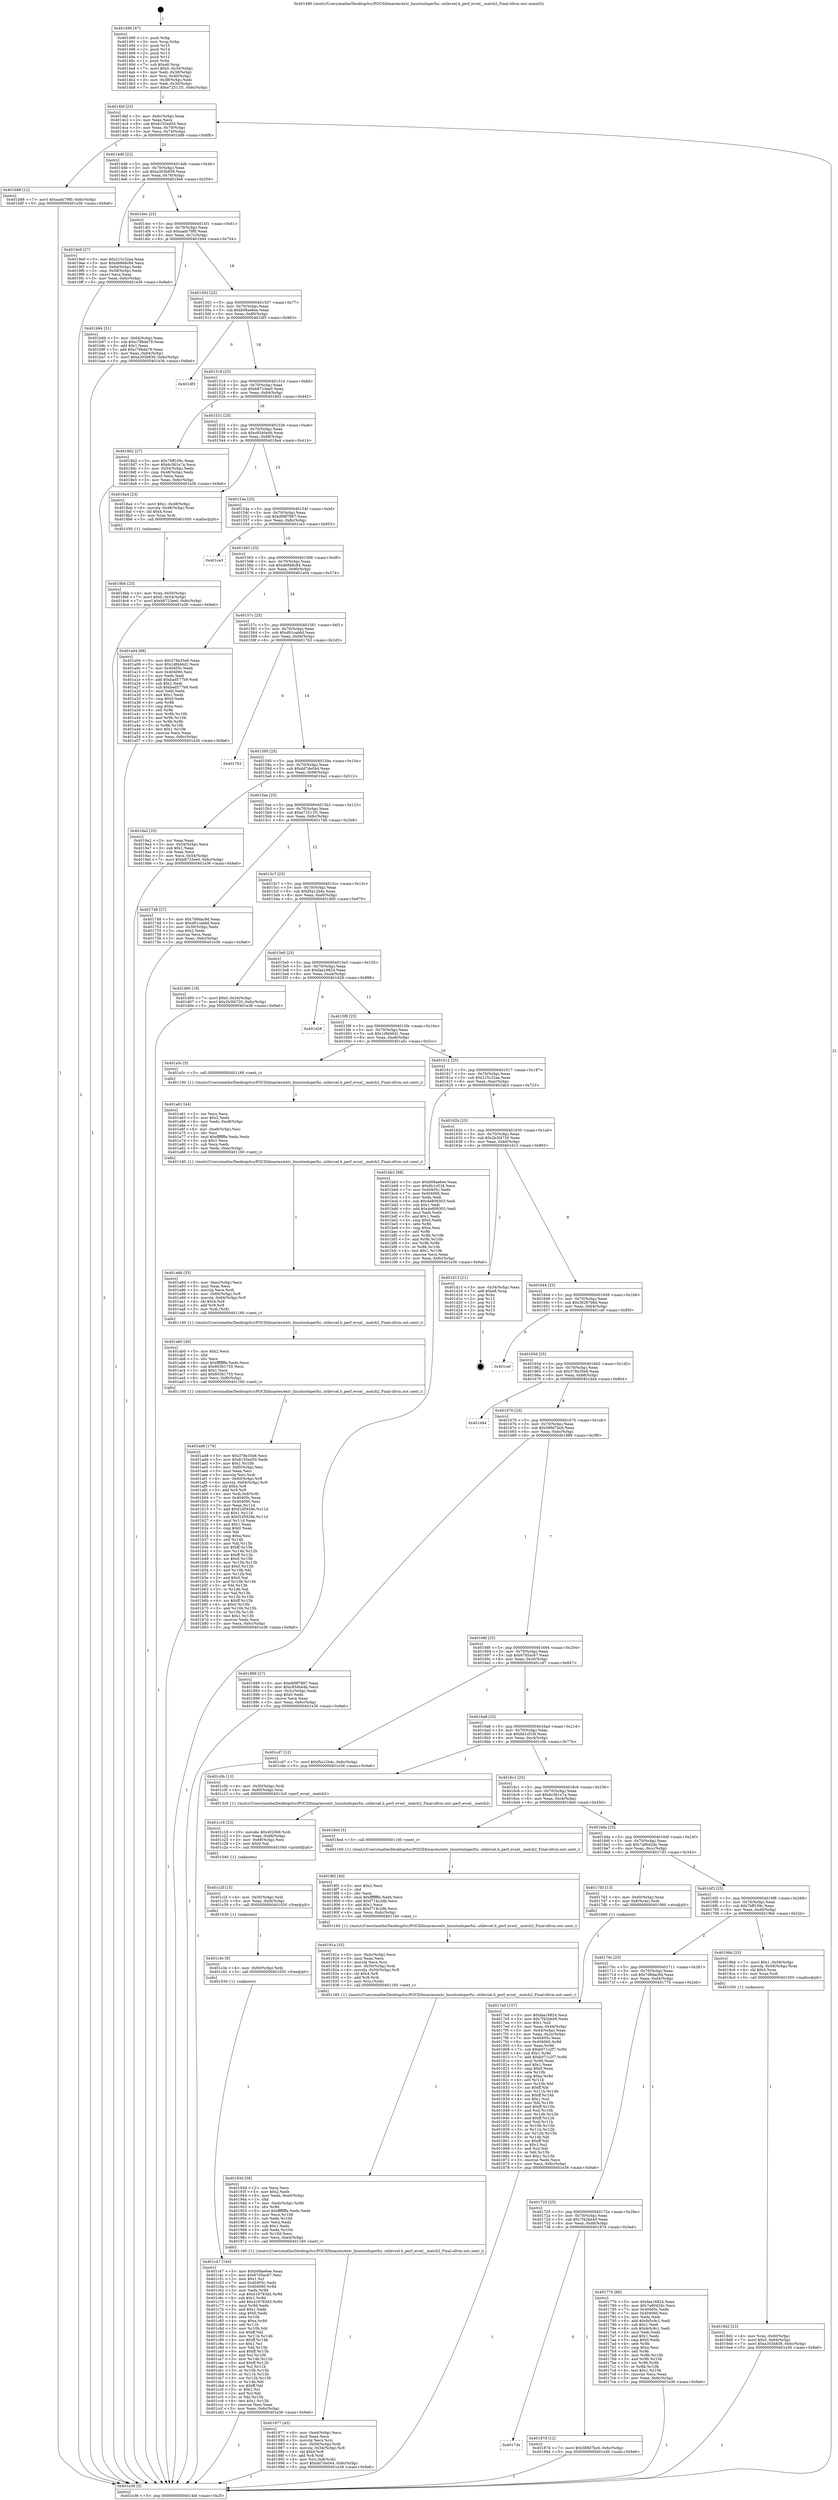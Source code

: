 digraph "0x401490" {
  label = "0x401490 (/mnt/c/Users/mathe/Desktop/tcc/POCII/binaries/extr_linuxtoolsperfui..utilevsel.h_perf_evsel__match2_Final-ollvm.out::main(0))"
  labelloc = "t"
  node[shape=record]

  Entry [label="",width=0.3,height=0.3,shape=circle,fillcolor=black,style=filled]
  "0x4014bf" [label="{
     0x4014bf [23]\l
     | [instrs]\l
     &nbsp;&nbsp;0x4014bf \<+3\>: mov -0x6c(%rbp),%eax\l
     &nbsp;&nbsp;0x4014c2 \<+2\>: mov %eax,%ecx\l
     &nbsp;&nbsp;0x4014c4 \<+6\>: sub $0x8155ed50,%ecx\l
     &nbsp;&nbsp;0x4014ca \<+3\>: mov %eax,-0x70(%rbp)\l
     &nbsp;&nbsp;0x4014cd \<+3\>: mov %ecx,-0x74(%rbp)\l
     &nbsp;&nbsp;0x4014d0 \<+6\>: je 0000000000401b88 \<main+0x6f8\>\l
  }"]
  "0x401b88" [label="{
     0x401b88 [12]\l
     | [instrs]\l
     &nbsp;&nbsp;0x401b88 \<+7\>: movl $0xaadc79f0,-0x6c(%rbp)\l
     &nbsp;&nbsp;0x401b8f \<+5\>: jmp 0000000000401e36 \<main+0x9a6\>\l
  }"]
  "0x4014d6" [label="{
     0x4014d6 [22]\l
     | [instrs]\l
     &nbsp;&nbsp;0x4014d6 \<+5\>: jmp 00000000004014db \<main+0x4b\>\l
     &nbsp;&nbsp;0x4014db \<+3\>: mov -0x70(%rbp),%eax\l
     &nbsp;&nbsp;0x4014de \<+5\>: sub $0xa303b839,%eax\l
     &nbsp;&nbsp;0x4014e3 \<+3\>: mov %eax,-0x78(%rbp)\l
     &nbsp;&nbsp;0x4014e6 \<+6\>: je 00000000004019e9 \<main+0x559\>\l
  }"]
  Exit [label="",width=0.3,height=0.3,shape=circle,fillcolor=black,style=filled,peripheries=2]
  "0x4019e9" [label="{
     0x4019e9 [27]\l
     | [instrs]\l
     &nbsp;&nbsp;0x4019e9 \<+5\>: mov $0x215c32aa,%eax\l
     &nbsp;&nbsp;0x4019ee \<+5\>: mov $0xd6868c84,%ecx\l
     &nbsp;&nbsp;0x4019f3 \<+3\>: mov -0x64(%rbp),%edx\l
     &nbsp;&nbsp;0x4019f6 \<+3\>: cmp -0x58(%rbp),%edx\l
     &nbsp;&nbsp;0x4019f9 \<+3\>: cmovl %ecx,%eax\l
     &nbsp;&nbsp;0x4019fc \<+3\>: mov %eax,-0x6c(%rbp)\l
     &nbsp;&nbsp;0x4019ff \<+5\>: jmp 0000000000401e36 \<main+0x9a6\>\l
  }"]
  "0x4014ec" [label="{
     0x4014ec [22]\l
     | [instrs]\l
     &nbsp;&nbsp;0x4014ec \<+5\>: jmp 00000000004014f1 \<main+0x61\>\l
     &nbsp;&nbsp;0x4014f1 \<+3\>: mov -0x70(%rbp),%eax\l
     &nbsp;&nbsp;0x4014f4 \<+5\>: sub $0xaadc79f0,%eax\l
     &nbsp;&nbsp;0x4014f9 \<+3\>: mov %eax,-0x7c(%rbp)\l
     &nbsp;&nbsp;0x4014fc \<+6\>: je 0000000000401b94 \<main+0x704\>\l
  }"]
  "0x401c47" [label="{
     0x401c47 [144]\l
     | [instrs]\l
     &nbsp;&nbsp;0x401c47 \<+5\>: mov $0xb08ae6ee,%eax\l
     &nbsp;&nbsp;0x401c4c \<+5\>: mov $0x67d5ac67,%esi\l
     &nbsp;&nbsp;0x401c51 \<+2\>: mov $0x1,%cl\l
     &nbsp;&nbsp;0x401c53 \<+7\>: mov 0x40405c,%edx\l
     &nbsp;&nbsp;0x401c5a \<+8\>: mov 0x404060,%r8d\l
     &nbsp;&nbsp;0x401c62 \<+3\>: mov %edx,%r9d\l
     &nbsp;&nbsp;0x401c65 \<+7\>: sub $0x419783d3,%r9d\l
     &nbsp;&nbsp;0x401c6c \<+4\>: sub $0x1,%r9d\l
     &nbsp;&nbsp;0x401c70 \<+7\>: add $0x419783d3,%r9d\l
     &nbsp;&nbsp;0x401c77 \<+4\>: imul %r9d,%edx\l
     &nbsp;&nbsp;0x401c7b \<+3\>: and $0x1,%edx\l
     &nbsp;&nbsp;0x401c7e \<+3\>: cmp $0x0,%edx\l
     &nbsp;&nbsp;0x401c81 \<+4\>: sete %r10b\l
     &nbsp;&nbsp;0x401c85 \<+4\>: cmp $0xa,%r8d\l
     &nbsp;&nbsp;0x401c89 \<+4\>: setl %r11b\l
     &nbsp;&nbsp;0x401c8d \<+3\>: mov %r10b,%bl\l
     &nbsp;&nbsp;0x401c90 \<+3\>: xor $0xff,%bl\l
     &nbsp;&nbsp;0x401c93 \<+3\>: mov %r11b,%r14b\l
     &nbsp;&nbsp;0x401c96 \<+4\>: xor $0xff,%r14b\l
     &nbsp;&nbsp;0x401c9a \<+3\>: xor $0x1,%cl\l
     &nbsp;&nbsp;0x401c9d \<+3\>: mov %bl,%r15b\l
     &nbsp;&nbsp;0x401ca0 \<+4\>: and $0xff,%r15b\l
     &nbsp;&nbsp;0x401ca4 \<+3\>: and %cl,%r10b\l
     &nbsp;&nbsp;0x401ca7 \<+3\>: mov %r14b,%r12b\l
     &nbsp;&nbsp;0x401caa \<+4\>: and $0xff,%r12b\l
     &nbsp;&nbsp;0x401cae \<+3\>: and %cl,%r11b\l
     &nbsp;&nbsp;0x401cb1 \<+3\>: or %r10b,%r15b\l
     &nbsp;&nbsp;0x401cb4 \<+3\>: or %r11b,%r12b\l
     &nbsp;&nbsp;0x401cb7 \<+3\>: xor %r12b,%r15b\l
     &nbsp;&nbsp;0x401cba \<+3\>: or %r14b,%bl\l
     &nbsp;&nbsp;0x401cbd \<+3\>: xor $0xff,%bl\l
     &nbsp;&nbsp;0x401cc0 \<+3\>: or $0x1,%cl\l
     &nbsp;&nbsp;0x401cc3 \<+2\>: and %cl,%bl\l
     &nbsp;&nbsp;0x401cc5 \<+3\>: or %bl,%r15b\l
     &nbsp;&nbsp;0x401cc8 \<+4\>: test $0x1,%r15b\l
     &nbsp;&nbsp;0x401ccc \<+3\>: cmovne %esi,%eax\l
     &nbsp;&nbsp;0x401ccf \<+3\>: mov %eax,-0x6c(%rbp)\l
     &nbsp;&nbsp;0x401cd2 \<+5\>: jmp 0000000000401e36 \<main+0x9a6\>\l
  }"]
  "0x401b94" [label="{
     0x401b94 [31]\l
     | [instrs]\l
     &nbsp;&nbsp;0x401b94 \<+3\>: mov -0x64(%rbp),%eax\l
     &nbsp;&nbsp;0x401b97 \<+5\>: sub $0xc78bda79,%eax\l
     &nbsp;&nbsp;0x401b9c \<+3\>: add $0x1,%eax\l
     &nbsp;&nbsp;0x401b9f \<+5\>: add $0xc78bda79,%eax\l
     &nbsp;&nbsp;0x401ba4 \<+3\>: mov %eax,-0x64(%rbp)\l
     &nbsp;&nbsp;0x401ba7 \<+7\>: movl $0xa303b839,-0x6c(%rbp)\l
     &nbsp;&nbsp;0x401bae \<+5\>: jmp 0000000000401e36 \<main+0x9a6\>\l
  }"]
  "0x401502" [label="{
     0x401502 [22]\l
     | [instrs]\l
     &nbsp;&nbsp;0x401502 \<+5\>: jmp 0000000000401507 \<main+0x77\>\l
     &nbsp;&nbsp;0x401507 \<+3\>: mov -0x70(%rbp),%eax\l
     &nbsp;&nbsp;0x40150a \<+5\>: sub $0xb08ae6ee,%eax\l
     &nbsp;&nbsp;0x40150f \<+3\>: mov %eax,-0x80(%rbp)\l
     &nbsp;&nbsp;0x401512 \<+6\>: je 0000000000401df3 \<main+0x963\>\l
  }"]
  "0x401c3e" [label="{
     0x401c3e [9]\l
     | [instrs]\l
     &nbsp;&nbsp;0x401c3e \<+4\>: mov -0x60(%rbp),%rdi\l
     &nbsp;&nbsp;0x401c42 \<+5\>: call 0000000000401030 \<free@plt\>\l
     | [calls]\l
     &nbsp;&nbsp;0x401030 \{1\} (unknown)\l
  }"]
  "0x401df3" [label="{
     0x401df3\l
  }", style=dashed]
  "0x401518" [label="{
     0x401518 [25]\l
     | [instrs]\l
     &nbsp;&nbsp;0x401518 \<+5\>: jmp 000000000040151d \<main+0x8d\>\l
     &nbsp;&nbsp;0x40151d \<+3\>: mov -0x70(%rbp),%eax\l
     &nbsp;&nbsp;0x401520 \<+5\>: sub $0xb8723ee0,%eax\l
     &nbsp;&nbsp;0x401525 \<+6\>: mov %eax,-0x84(%rbp)\l
     &nbsp;&nbsp;0x40152b \<+6\>: je 00000000004018d2 \<main+0x442\>\l
  }"]
  "0x401c2f" [label="{
     0x401c2f [15]\l
     | [instrs]\l
     &nbsp;&nbsp;0x401c2f \<+4\>: mov -0x50(%rbp),%rdi\l
     &nbsp;&nbsp;0x401c33 \<+6\>: mov %eax,-0xf4(%rbp)\l
     &nbsp;&nbsp;0x401c39 \<+5\>: call 0000000000401030 \<free@plt\>\l
     | [calls]\l
     &nbsp;&nbsp;0x401030 \{1\} (unknown)\l
  }"]
  "0x4018d2" [label="{
     0x4018d2 [27]\l
     | [instrs]\l
     &nbsp;&nbsp;0x4018d2 \<+5\>: mov $0x7bff109c,%eax\l
     &nbsp;&nbsp;0x4018d7 \<+5\>: mov $0x6c361e7a,%ecx\l
     &nbsp;&nbsp;0x4018dc \<+3\>: mov -0x54(%rbp),%edx\l
     &nbsp;&nbsp;0x4018df \<+3\>: cmp -0x48(%rbp),%edx\l
     &nbsp;&nbsp;0x4018e2 \<+3\>: cmovl %ecx,%eax\l
     &nbsp;&nbsp;0x4018e5 \<+3\>: mov %eax,-0x6c(%rbp)\l
     &nbsp;&nbsp;0x4018e8 \<+5\>: jmp 0000000000401e36 \<main+0x9a6\>\l
  }"]
  "0x401531" [label="{
     0x401531 [25]\l
     | [instrs]\l
     &nbsp;&nbsp;0x401531 \<+5\>: jmp 0000000000401536 \<main+0xa6\>\l
     &nbsp;&nbsp;0x401536 \<+3\>: mov -0x70(%rbp),%eax\l
     &nbsp;&nbsp;0x401539 \<+5\>: sub $0xc9340e4b,%eax\l
     &nbsp;&nbsp;0x40153e \<+6\>: mov %eax,-0x88(%rbp)\l
     &nbsp;&nbsp;0x401544 \<+6\>: je 00000000004018a4 \<main+0x414\>\l
  }"]
  "0x401c18" [label="{
     0x401c18 [23]\l
     | [instrs]\l
     &nbsp;&nbsp;0x401c18 \<+10\>: movabs $0x4020b6,%rdi\l
     &nbsp;&nbsp;0x401c22 \<+3\>: mov %eax,-0x68(%rbp)\l
     &nbsp;&nbsp;0x401c25 \<+3\>: mov -0x68(%rbp),%esi\l
     &nbsp;&nbsp;0x401c28 \<+2\>: mov $0x0,%al\l
     &nbsp;&nbsp;0x401c2a \<+5\>: call 0000000000401040 \<printf@plt\>\l
     | [calls]\l
     &nbsp;&nbsp;0x401040 \{1\} (unknown)\l
  }"]
  "0x4018a4" [label="{
     0x4018a4 [23]\l
     | [instrs]\l
     &nbsp;&nbsp;0x4018a4 \<+7\>: movl $0x1,-0x48(%rbp)\l
     &nbsp;&nbsp;0x4018ab \<+4\>: movslq -0x48(%rbp),%rax\l
     &nbsp;&nbsp;0x4018af \<+4\>: shl $0x4,%rax\l
     &nbsp;&nbsp;0x4018b3 \<+3\>: mov %rax,%rdi\l
     &nbsp;&nbsp;0x4018b6 \<+5\>: call 0000000000401050 \<malloc@plt\>\l
     | [calls]\l
     &nbsp;&nbsp;0x401050 \{1\} (unknown)\l
  }"]
  "0x40154a" [label="{
     0x40154a [25]\l
     | [instrs]\l
     &nbsp;&nbsp;0x40154a \<+5\>: jmp 000000000040154f \<main+0xbf\>\l
     &nbsp;&nbsp;0x40154f \<+3\>: mov -0x70(%rbp),%eax\l
     &nbsp;&nbsp;0x401552 \<+5\>: sub $0xd09f7887,%eax\l
     &nbsp;&nbsp;0x401557 \<+6\>: mov %eax,-0x8c(%rbp)\l
     &nbsp;&nbsp;0x40155d \<+6\>: je 0000000000401ce3 \<main+0x853\>\l
  }"]
  "0x401ad8" [label="{
     0x401ad8 [176]\l
     | [instrs]\l
     &nbsp;&nbsp;0x401ad8 \<+5\>: mov $0x378e35e8,%ecx\l
     &nbsp;&nbsp;0x401add \<+5\>: mov $0x8155ed50,%edx\l
     &nbsp;&nbsp;0x401ae2 \<+3\>: mov $0x1,%r10b\l
     &nbsp;&nbsp;0x401ae5 \<+6\>: mov -0xf0(%rbp),%esi\l
     &nbsp;&nbsp;0x401aeb \<+3\>: imul %eax,%esi\l
     &nbsp;&nbsp;0x401aee \<+3\>: movslq %esi,%rdi\l
     &nbsp;&nbsp;0x401af1 \<+4\>: mov -0x60(%rbp),%r8\l
     &nbsp;&nbsp;0x401af5 \<+4\>: movslq -0x64(%rbp),%r9\l
     &nbsp;&nbsp;0x401af9 \<+4\>: shl $0x4,%r9\l
     &nbsp;&nbsp;0x401afd \<+3\>: add %r9,%r8\l
     &nbsp;&nbsp;0x401b00 \<+4\>: mov %rdi,0x8(%r8)\l
     &nbsp;&nbsp;0x401b04 \<+7\>: mov 0x40405c,%eax\l
     &nbsp;&nbsp;0x401b0b \<+7\>: mov 0x404060,%esi\l
     &nbsp;&nbsp;0x401b12 \<+3\>: mov %eax,%r11d\l
     &nbsp;&nbsp;0x401b15 \<+7\>: add $0xf1d5929e,%r11d\l
     &nbsp;&nbsp;0x401b1c \<+4\>: sub $0x1,%r11d\l
     &nbsp;&nbsp;0x401b20 \<+7\>: sub $0xf1d5929e,%r11d\l
     &nbsp;&nbsp;0x401b27 \<+4\>: imul %r11d,%eax\l
     &nbsp;&nbsp;0x401b2b \<+3\>: and $0x1,%eax\l
     &nbsp;&nbsp;0x401b2e \<+3\>: cmp $0x0,%eax\l
     &nbsp;&nbsp;0x401b31 \<+3\>: sete %bl\l
     &nbsp;&nbsp;0x401b34 \<+3\>: cmp $0xa,%esi\l
     &nbsp;&nbsp;0x401b37 \<+4\>: setl %r14b\l
     &nbsp;&nbsp;0x401b3b \<+3\>: mov %bl,%r15b\l
     &nbsp;&nbsp;0x401b3e \<+4\>: xor $0xff,%r15b\l
     &nbsp;&nbsp;0x401b42 \<+3\>: mov %r14b,%r12b\l
     &nbsp;&nbsp;0x401b45 \<+4\>: xor $0xff,%r12b\l
     &nbsp;&nbsp;0x401b49 \<+4\>: xor $0x0,%r10b\l
     &nbsp;&nbsp;0x401b4d \<+3\>: mov %r15b,%r13b\l
     &nbsp;&nbsp;0x401b50 \<+4\>: and $0x0,%r13b\l
     &nbsp;&nbsp;0x401b54 \<+3\>: and %r10b,%bl\l
     &nbsp;&nbsp;0x401b57 \<+3\>: mov %r12b,%al\l
     &nbsp;&nbsp;0x401b5a \<+2\>: and $0x0,%al\l
     &nbsp;&nbsp;0x401b5c \<+3\>: and %r10b,%r14b\l
     &nbsp;&nbsp;0x401b5f \<+3\>: or %bl,%r13b\l
     &nbsp;&nbsp;0x401b62 \<+3\>: or %r14b,%al\l
     &nbsp;&nbsp;0x401b65 \<+3\>: xor %al,%r13b\l
     &nbsp;&nbsp;0x401b68 \<+3\>: or %r12b,%r15b\l
     &nbsp;&nbsp;0x401b6b \<+4\>: xor $0xff,%r15b\l
     &nbsp;&nbsp;0x401b6f \<+4\>: or $0x0,%r10b\l
     &nbsp;&nbsp;0x401b73 \<+3\>: and %r10b,%r15b\l
     &nbsp;&nbsp;0x401b76 \<+3\>: or %r15b,%r13b\l
     &nbsp;&nbsp;0x401b79 \<+4\>: test $0x1,%r13b\l
     &nbsp;&nbsp;0x401b7d \<+3\>: cmovne %edx,%ecx\l
     &nbsp;&nbsp;0x401b80 \<+3\>: mov %ecx,-0x6c(%rbp)\l
     &nbsp;&nbsp;0x401b83 \<+5\>: jmp 0000000000401e36 \<main+0x9a6\>\l
  }"]
  "0x401ce3" [label="{
     0x401ce3\l
  }", style=dashed]
  "0x401563" [label="{
     0x401563 [25]\l
     | [instrs]\l
     &nbsp;&nbsp;0x401563 \<+5\>: jmp 0000000000401568 \<main+0xd8\>\l
     &nbsp;&nbsp;0x401568 \<+3\>: mov -0x70(%rbp),%eax\l
     &nbsp;&nbsp;0x40156b \<+5\>: sub $0xd6868c84,%eax\l
     &nbsp;&nbsp;0x401570 \<+6\>: mov %eax,-0x90(%rbp)\l
     &nbsp;&nbsp;0x401576 \<+6\>: je 0000000000401a04 \<main+0x574\>\l
  }"]
  "0x401ab0" [label="{
     0x401ab0 [40]\l
     | [instrs]\l
     &nbsp;&nbsp;0x401ab0 \<+5\>: mov $0x2,%ecx\l
     &nbsp;&nbsp;0x401ab5 \<+1\>: cltd\l
     &nbsp;&nbsp;0x401ab6 \<+2\>: idiv %ecx\l
     &nbsp;&nbsp;0x401ab8 \<+6\>: imul $0xfffffffe,%edx,%ecx\l
     &nbsp;&nbsp;0x401abe \<+6\>: sub $0x603b1755,%ecx\l
     &nbsp;&nbsp;0x401ac4 \<+3\>: add $0x1,%ecx\l
     &nbsp;&nbsp;0x401ac7 \<+6\>: add $0x603b1755,%ecx\l
     &nbsp;&nbsp;0x401acd \<+6\>: mov %ecx,-0xf0(%rbp)\l
     &nbsp;&nbsp;0x401ad3 \<+5\>: call 0000000000401160 \<next_i\>\l
     | [calls]\l
     &nbsp;&nbsp;0x401160 \{1\} (/mnt/c/Users/mathe/Desktop/tcc/POCII/binaries/extr_linuxtoolsperfui..utilevsel.h_perf_evsel__match2_Final-ollvm.out::next_i)\l
  }"]
  "0x401a04" [label="{
     0x401a04 [88]\l
     | [instrs]\l
     &nbsp;&nbsp;0x401a04 \<+5\>: mov $0x378e35e8,%eax\l
     &nbsp;&nbsp;0x401a09 \<+5\>: mov $0x1dfd46d1,%ecx\l
     &nbsp;&nbsp;0x401a0e \<+7\>: mov 0x40405c,%edx\l
     &nbsp;&nbsp;0x401a15 \<+7\>: mov 0x404060,%esi\l
     &nbsp;&nbsp;0x401a1c \<+2\>: mov %edx,%edi\l
     &nbsp;&nbsp;0x401a1e \<+6\>: add $0xbad577b9,%edi\l
     &nbsp;&nbsp;0x401a24 \<+3\>: sub $0x1,%edi\l
     &nbsp;&nbsp;0x401a27 \<+6\>: sub $0xbad577b9,%edi\l
     &nbsp;&nbsp;0x401a2d \<+3\>: imul %edi,%edx\l
     &nbsp;&nbsp;0x401a30 \<+3\>: and $0x1,%edx\l
     &nbsp;&nbsp;0x401a33 \<+3\>: cmp $0x0,%edx\l
     &nbsp;&nbsp;0x401a36 \<+4\>: sete %r8b\l
     &nbsp;&nbsp;0x401a3a \<+3\>: cmp $0xa,%esi\l
     &nbsp;&nbsp;0x401a3d \<+4\>: setl %r9b\l
     &nbsp;&nbsp;0x401a41 \<+3\>: mov %r8b,%r10b\l
     &nbsp;&nbsp;0x401a44 \<+3\>: and %r9b,%r10b\l
     &nbsp;&nbsp;0x401a47 \<+3\>: xor %r9b,%r8b\l
     &nbsp;&nbsp;0x401a4a \<+3\>: or %r8b,%r10b\l
     &nbsp;&nbsp;0x401a4d \<+4\>: test $0x1,%r10b\l
     &nbsp;&nbsp;0x401a51 \<+3\>: cmovne %ecx,%eax\l
     &nbsp;&nbsp;0x401a54 \<+3\>: mov %eax,-0x6c(%rbp)\l
     &nbsp;&nbsp;0x401a57 \<+5\>: jmp 0000000000401e36 \<main+0x9a6\>\l
  }"]
  "0x40157c" [label="{
     0x40157c [25]\l
     | [instrs]\l
     &nbsp;&nbsp;0x40157c \<+5\>: jmp 0000000000401581 \<main+0xf1\>\l
     &nbsp;&nbsp;0x401581 \<+3\>: mov -0x70(%rbp),%eax\l
     &nbsp;&nbsp;0x401584 \<+5\>: sub $0xd91cab6d,%eax\l
     &nbsp;&nbsp;0x401589 \<+6\>: mov %eax,-0x94(%rbp)\l
     &nbsp;&nbsp;0x40158f \<+6\>: je 0000000000401763 \<main+0x2d3\>\l
  }"]
  "0x401a8d" [label="{
     0x401a8d [35]\l
     | [instrs]\l
     &nbsp;&nbsp;0x401a8d \<+6\>: mov -0xec(%rbp),%ecx\l
     &nbsp;&nbsp;0x401a93 \<+3\>: imul %eax,%ecx\l
     &nbsp;&nbsp;0x401a96 \<+3\>: movslq %ecx,%rdi\l
     &nbsp;&nbsp;0x401a99 \<+4\>: mov -0x60(%rbp),%r8\l
     &nbsp;&nbsp;0x401a9d \<+4\>: movslq -0x64(%rbp),%r9\l
     &nbsp;&nbsp;0x401aa1 \<+4\>: shl $0x4,%r9\l
     &nbsp;&nbsp;0x401aa5 \<+3\>: add %r9,%r8\l
     &nbsp;&nbsp;0x401aa8 \<+3\>: mov %rdi,(%r8)\l
     &nbsp;&nbsp;0x401aab \<+5\>: call 0000000000401160 \<next_i\>\l
     | [calls]\l
     &nbsp;&nbsp;0x401160 \{1\} (/mnt/c/Users/mathe/Desktop/tcc/POCII/binaries/extr_linuxtoolsperfui..utilevsel.h_perf_evsel__match2_Final-ollvm.out::next_i)\l
  }"]
  "0x401763" [label="{
     0x401763\l
  }", style=dashed]
  "0x401595" [label="{
     0x401595 [25]\l
     | [instrs]\l
     &nbsp;&nbsp;0x401595 \<+5\>: jmp 000000000040159a \<main+0x10a\>\l
     &nbsp;&nbsp;0x40159a \<+3\>: mov -0x70(%rbp),%eax\l
     &nbsp;&nbsp;0x40159d \<+5\>: sub $0xdd7de044,%eax\l
     &nbsp;&nbsp;0x4015a2 \<+6\>: mov %eax,-0x98(%rbp)\l
     &nbsp;&nbsp;0x4015a8 \<+6\>: je 00000000004019a2 \<main+0x512\>\l
  }"]
  "0x401a61" [label="{
     0x401a61 [44]\l
     | [instrs]\l
     &nbsp;&nbsp;0x401a61 \<+2\>: xor %ecx,%ecx\l
     &nbsp;&nbsp;0x401a63 \<+5\>: mov $0x2,%edx\l
     &nbsp;&nbsp;0x401a68 \<+6\>: mov %edx,-0xe8(%rbp)\l
     &nbsp;&nbsp;0x401a6e \<+1\>: cltd\l
     &nbsp;&nbsp;0x401a6f \<+6\>: mov -0xe8(%rbp),%esi\l
     &nbsp;&nbsp;0x401a75 \<+2\>: idiv %esi\l
     &nbsp;&nbsp;0x401a77 \<+6\>: imul $0xfffffffe,%edx,%edx\l
     &nbsp;&nbsp;0x401a7d \<+3\>: sub $0x1,%ecx\l
     &nbsp;&nbsp;0x401a80 \<+2\>: sub %ecx,%edx\l
     &nbsp;&nbsp;0x401a82 \<+6\>: mov %edx,-0xec(%rbp)\l
     &nbsp;&nbsp;0x401a88 \<+5\>: call 0000000000401160 \<next_i\>\l
     | [calls]\l
     &nbsp;&nbsp;0x401160 \{1\} (/mnt/c/Users/mathe/Desktop/tcc/POCII/binaries/extr_linuxtoolsperfui..utilevsel.h_perf_evsel__match2_Final-ollvm.out::next_i)\l
  }"]
  "0x4019a2" [label="{
     0x4019a2 [25]\l
     | [instrs]\l
     &nbsp;&nbsp;0x4019a2 \<+2\>: xor %eax,%eax\l
     &nbsp;&nbsp;0x4019a4 \<+3\>: mov -0x54(%rbp),%ecx\l
     &nbsp;&nbsp;0x4019a7 \<+3\>: sub $0x1,%eax\l
     &nbsp;&nbsp;0x4019aa \<+2\>: sub %eax,%ecx\l
     &nbsp;&nbsp;0x4019ac \<+3\>: mov %ecx,-0x54(%rbp)\l
     &nbsp;&nbsp;0x4019af \<+7\>: movl $0xb8723ee0,-0x6c(%rbp)\l
     &nbsp;&nbsp;0x4019b6 \<+5\>: jmp 0000000000401e36 \<main+0x9a6\>\l
  }"]
  "0x4015ae" [label="{
     0x4015ae [25]\l
     | [instrs]\l
     &nbsp;&nbsp;0x4015ae \<+5\>: jmp 00000000004015b3 \<main+0x123\>\l
     &nbsp;&nbsp;0x4015b3 \<+3\>: mov -0x70(%rbp),%eax\l
     &nbsp;&nbsp;0x4015b6 \<+5\>: sub $0xe72511f1,%eax\l
     &nbsp;&nbsp;0x4015bb \<+6\>: mov %eax,-0x9c(%rbp)\l
     &nbsp;&nbsp;0x4015c1 \<+6\>: je 0000000000401748 \<main+0x2b8\>\l
  }"]
  "0x4019d2" [label="{
     0x4019d2 [23]\l
     | [instrs]\l
     &nbsp;&nbsp;0x4019d2 \<+4\>: mov %rax,-0x60(%rbp)\l
     &nbsp;&nbsp;0x4019d6 \<+7\>: movl $0x0,-0x64(%rbp)\l
     &nbsp;&nbsp;0x4019dd \<+7\>: movl $0xa303b839,-0x6c(%rbp)\l
     &nbsp;&nbsp;0x4019e4 \<+5\>: jmp 0000000000401e36 \<main+0x9a6\>\l
  }"]
  "0x401748" [label="{
     0x401748 [27]\l
     | [instrs]\l
     &nbsp;&nbsp;0x401748 \<+5\>: mov $0x7d9dac9d,%eax\l
     &nbsp;&nbsp;0x40174d \<+5\>: mov $0xd91cab6d,%ecx\l
     &nbsp;&nbsp;0x401752 \<+3\>: mov -0x30(%rbp),%edx\l
     &nbsp;&nbsp;0x401755 \<+3\>: cmp $0x2,%edx\l
     &nbsp;&nbsp;0x401758 \<+3\>: cmovne %ecx,%eax\l
     &nbsp;&nbsp;0x40175b \<+3\>: mov %eax,-0x6c(%rbp)\l
     &nbsp;&nbsp;0x40175e \<+5\>: jmp 0000000000401e36 \<main+0x9a6\>\l
  }"]
  "0x4015c7" [label="{
     0x4015c7 [25]\l
     | [instrs]\l
     &nbsp;&nbsp;0x4015c7 \<+5\>: jmp 00000000004015cc \<main+0x13c\>\l
     &nbsp;&nbsp;0x4015cc \<+3\>: mov -0x70(%rbp),%eax\l
     &nbsp;&nbsp;0x4015cf \<+5\>: sub $0xf5a12b4c,%eax\l
     &nbsp;&nbsp;0x4015d4 \<+6\>: mov %eax,-0xa0(%rbp)\l
     &nbsp;&nbsp;0x4015da \<+6\>: je 0000000000401d00 \<main+0x870\>\l
  }"]
  "0x401e36" [label="{
     0x401e36 [5]\l
     | [instrs]\l
     &nbsp;&nbsp;0x401e36 \<+5\>: jmp 00000000004014bf \<main+0x2f\>\l
  }"]
  "0x401490" [label="{
     0x401490 [47]\l
     | [instrs]\l
     &nbsp;&nbsp;0x401490 \<+1\>: push %rbp\l
     &nbsp;&nbsp;0x401491 \<+3\>: mov %rsp,%rbp\l
     &nbsp;&nbsp;0x401494 \<+2\>: push %r15\l
     &nbsp;&nbsp;0x401496 \<+2\>: push %r14\l
     &nbsp;&nbsp;0x401498 \<+2\>: push %r13\l
     &nbsp;&nbsp;0x40149a \<+2\>: push %r12\l
     &nbsp;&nbsp;0x40149c \<+1\>: push %rbx\l
     &nbsp;&nbsp;0x40149d \<+7\>: sub $0xe8,%rsp\l
     &nbsp;&nbsp;0x4014a4 \<+7\>: movl $0x0,-0x34(%rbp)\l
     &nbsp;&nbsp;0x4014ab \<+3\>: mov %edi,-0x38(%rbp)\l
     &nbsp;&nbsp;0x4014ae \<+4\>: mov %rsi,-0x40(%rbp)\l
     &nbsp;&nbsp;0x4014b2 \<+3\>: mov -0x38(%rbp),%edi\l
     &nbsp;&nbsp;0x4014b5 \<+3\>: mov %edi,-0x30(%rbp)\l
     &nbsp;&nbsp;0x4014b8 \<+7\>: movl $0xe72511f1,-0x6c(%rbp)\l
  }"]
  "0x401977" [label="{
     0x401977 [43]\l
     | [instrs]\l
     &nbsp;&nbsp;0x401977 \<+6\>: mov -0xe4(%rbp),%ecx\l
     &nbsp;&nbsp;0x40197d \<+3\>: imul %eax,%ecx\l
     &nbsp;&nbsp;0x401980 \<+3\>: movslq %ecx,%rsi\l
     &nbsp;&nbsp;0x401983 \<+4\>: mov -0x50(%rbp),%rdi\l
     &nbsp;&nbsp;0x401987 \<+4\>: movslq -0x54(%rbp),%r8\l
     &nbsp;&nbsp;0x40198b \<+4\>: shl $0x4,%r8\l
     &nbsp;&nbsp;0x40198f \<+3\>: add %r8,%rdi\l
     &nbsp;&nbsp;0x401992 \<+4\>: mov %rsi,0x8(%rdi)\l
     &nbsp;&nbsp;0x401996 \<+7\>: movl $0xdd7de044,-0x6c(%rbp)\l
     &nbsp;&nbsp;0x40199d \<+5\>: jmp 0000000000401e36 \<main+0x9a6\>\l
  }"]
  "0x401d00" [label="{
     0x401d00 [19]\l
     | [instrs]\l
     &nbsp;&nbsp;0x401d00 \<+7\>: movl $0x0,-0x34(%rbp)\l
     &nbsp;&nbsp;0x401d07 \<+7\>: movl $0x2b3f4720,-0x6c(%rbp)\l
     &nbsp;&nbsp;0x401d0e \<+5\>: jmp 0000000000401e36 \<main+0x9a6\>\l
  }"]
  "0x4015e0" [label="{
     0x4015e0 [25]\l
     | [instrs]\l
     &nbsp;&nbsp;0x4015e0 \<+5\>: jmp 00000000004015e5 \<main+0x155\>\l
     &nbsp;&nbsp;0x4015e5 \<+3\>: mov -0x70(%rbp),%eax\l
     &nbsp;&nbsp;0x4015e8 \<+5\>: sub $0xfaa16824,%eax\l
     &nbsp;&nbsp;0x4015ed \<+6\>: mov %eax,-0xa4(%rbp)\l
     &nbsp;&nbsp;0x4015f3 \<+6\>: je 0000000000401d28 \<main+0x898\>\l
  }"]
  "0x40193d" [label="{
     0x40193d [58]\l
     | [instrs]\l
     &nbsp;&nbsp;0x40193d \<+2\>: xor %ecx,%ecx\l
     &nbsp;&nbsp;0x40193f \<+5\>: mov $0x2,%edx\l
     &nbsp;&nbsp;0x401944 \<+6\>: mov %edx,-0xe0(%rbp)\l
     &nbsp;&nbsp;0x40194a \<+1\>: cltd\l
     &nbsp;&nbsp;0x40194b \<+7\>: mov -0xe0(%rbp),%r9d\l
     &nbsp;&nbsp;0x401952 \<+3\>: idiv %r9d\l
     &nbsp;&nbsp;0x401955 \<+6\>: imul $0xfffffffe,%edx,%edx\l
     &nbsp;&nbsp;0x40195b \<+3\>: mov %ecx,%r10d\l
     &nbsp;&nbsp;0x40195e \<+3\>: sub %edx,%r10d\l
     &nbsp;&nbsp;0x401961 \<+2\>: mov %ecx,%edx\l
     &nbsp;&nbsp;0x401963 \<+3\>: sub $0x1,%edx\l
     &nbsp;&nbsp;0x401966 \<+3\>: add %edx,%r10d\l
     &nbsp;&nbsp;0x401969 \<+3\>: sub %r10d,%ecx\l
     &nbsp;&nbsp;0x40196c \<+6\>: mov %ecx,-0xe4(%rbp)\l
     &nbsp;&nbsp;0x401972 \<+5\>: call 0000000000401160 \<next_i\>\l
     | [calls]\l
     &nbsp;&nbsp;0x401160 \{1\} (/mnt/c/Users/mathe/Desktop/tcc/POCII/binaries/extr_linuxtoolsperfui..utilevsel.h_perf_evsel__match2_Final-ollvm.out::next_i)\l
  }"]
  "0x401d28" [label="{
     0x401d28\l
  }", style=dashed]
  "0x4015f9" [label="{
     0x4015f9 [25]\l
     | [instrs]\l
     &nbsp;&nbsp;0x4015f9 \<+5\>: jmp 00000000004015fe \<main+0x16e\>\l
     &nbsp;&nbsp;0x4015fe \<+3\>: mov -0x70(%rbp),%eax\l
     &nbsp;&nbsp;0x401601 \<+5\>: sub $0x1dfd46d1,%eax\l
     &nbsp;&nbsp;0x401606 \<+6\>: mov %eax,-0xa8(%rbp)\l
     &nbsp;&nbsp;0x40160c \<+6\>: je 0000000000401a5c \<main+0x5cc\>\l
  }"]
  "0x40191a" [label="{
     0x40191a [35]\l
     | [instrs]\l
     &nbsp;&nbsp;0x40191a \<+6\>: mov -0xdc(%rbp),%ecx\l
     &nbsp;&nbsp;0x401920 \<+3\>: imul %eax,%ecx\l
     &nbsp;&nbsp;0x401923 \<+3\>: movslq %ecx,%rsi\l
     &nbsp;&nbsp;0x401926 \<+4\>: mov -0x50(%rbp),%rdi\l
     &nbsp;&nbsp;0x40192a \<+4\>: movslq -0x54(%rbp),%r8\l
     &nbsp;&nbsp;0x40192e \<+4\>: shl $0x4,%r8\l
     &nbsp;&nbsp;0x401932 \<+3\>: add %r8,%rdi\l
     &nbsp;&nbsp;0x401935 \<+3\>: mov %rsi,(%rdi)\l
     &nbsp;&nbsp;0x401938 \<+5\>: call 0000000000401160 \<next_i\>\l
     | [calls]\l
     &nbsp;&nbsp;0x401160 \{1\} (/mnt/c/Users/mathe/Desktop/tcc/POCII/binaries/extr_linuxtoolsperfui..utilevsel.h_perf_evsel__match2_Final-ollvm.out::next_i)\l
  }"]
  "0x401a5c" [label="{
     0x401a5c [5]\l
     | [instrs]\l
     &nbsp;&nbsp;0x401a5c \<+5\>: call 0000000000401160 \<next_i\>\l
     | [calls]\l
     &nbsp;&nbsp;0x401160 \{1\} (/mnt/c/Users/mathe/Desktop/tcc/POCII/binaries/extr_linuxtoolsperfui..utilevsel.h_perf_evsel__match2_Final-ollvm.out::next_i)\l
  }"]
  "0x401612" [label="{
     0x401612 [25]\l
     | [instrs]\l
     &nbsp;&nbsp;0x401612 \<+5\>: jmp 0000000000401617 \<main+0x187\>\l
     &nbsp;&nbsp;0x401617 \<+3\>: mov -0x70(%rbp),%eax\l
     &nbsp;&nbsp;0x40161a \<+5\>: sub $0x215c32aa,%eax\l
     &nbsp;&nbsp;0x40161f \<+6\>: mov %eax,-0xac(%rbp)\l
     &nbsp;&nbsp;0x401625 \<+6\>: je 0000000000401bb3 \<main+0x723\>\l
  }"]
  "0x4018f2" [label="{
     0x4018f2 [40]\l
     | [instrs]\l
     &nbsp;&nbsp;0x4018f2 \<+5\>: mov $0x2,%ecx\l
     &nbsp;&nbsp;0x4018f7 \<+1\>: cltd\l
     &nbsp;&nbsp;0x4018f8 \<+2\>: idiv %ecx\l
     &nbsp;&nbsp;0x4018fa \<+6\>: imul $0xfffffffe,%edx,%ecx\l
     &nbsp;&nbsp;0x401900 \<+6\>: add $0xf714c2db,%ecx\l
     &nbsp;&nbsp;0x401906 \<+3\>: add $0x1,%ecx\l
     &nbsp;&nbsp;0x401909 \<+6\>: sub $0xf714c2db,%ecx\l
     &nbsp;&nbsp;0x40190f \<+6\>: mov %ecx,-0xdc(%rbp)\l
     &nbsp;&nbsp;0x401915 \<+5\>: call 0000000000401160 \<next_i\>\l
     | [calls]\l
     &nbsp;&nbsp;0x401160 \{1\} (/mnt/c/Users/mathe/Desktop/tcc/POCII/binaries/extr_linuxtoolsperfui..utilevsel.h_perf_evsel__match2_Final-ollvm.out::next_i)\l
  }"]
  "0x401bb3" [label="{
     0x401bb3 [88]\l
     | [instrs]\l
     &nbsp;&nbsp;0x401bb3 \<+5\>: mov $0xb08ae6ee,%eax\l
     &nbsp;&nbsp;0x401bb8 \<+5\>: mov $0x6b1cf1f4,%ecx\l
     &nbsp;&nbsp;0x401bbd \<+7\>: mov 0x40405c,%edx\l
     &nbsp;&nbsp;0x401bc4 \<+7\>: mov 0x404060,%esi\l
     &nbsp;&nbsp;0x401bcb \<+2\>: mov %edx,%edi\l
     &nbsp;&nbsp;0x401bcd \<+6\>: sub $0x4e809303,%edi\l
     &nbsp;&nbsp;0x401bd3 \<+3\>: sub $0x1,%edi\l
     &nbsp;&nbsp;0x401bd6 \<+6\>: add $0x4e809303,%edi\l
     &nbsp;&nbsp;0x401bdc \<+3\>: imul %edi,%edx\l
     &nbsp;&nbsp;0x401bdf \<+3\>: and $0x1,%edx\l
     &nbsp;&nbsp;0x401be2 \<+3\>: cmp $0x0,%edx\l
     &nbsp;&nbsp;0x401be5 \<+4\>: sete %r8b\l
     &nbsp;&nbsp;0x401be9 \<+3\>: cmp $0xa,%esi\l
     &nbsp;&nbsp;0x401bec \<+4\>: setl %r9b\l
     &nbsp;&nbsp;0x401bf0 \<+3\>: mov %r8b,%r10b\l
     &nbsp;&nbsp;0x401bf3 \<+3\>: and %r9b,%r10b\l
     &nbsp;&nbsp;0x401bf6 \<+3\>: xor %r9b,%r8b\l
     &nbsp;&nbsp;0x401bf9 \<+3\>: or %r8b,%r10b\l
     &nbsp;&nbsp;0x401bfc \<+4\>: test $0x1,%r10b\l
     &nbsp;&nbsp;0x401c00 \<+3\>: cmovne %ecx,%eax\l
     &nbsp;&nbsp;0x401c03 \<+3\>: mov %eax,-0x6c(%rbp)\l
     &nbsp;&nbsp;0x401c06 \<+5\>: jmp 0000000000401e36 \<main+0x9a6\>\l
  }"]
  "0x40162b" [label="{
     0x40162b [25]\l
     | [instrs]\l
     &nbsp;&nbsp;0x40162b \<+5\>: jmp 0000000000401630 \<main+0x1a0\>\l
     &nbsp;&nbsp;0x401630 \<+3\>: mov -0x70(%rbp),%eax\l
     &nbsp;&nbsp;0x401633 \<+5\>: sub $0x2b3f4720,%eax\l
     &nbsp;&nbsp;0x401638 \<+6\>: mov %eax,-0xb0(%rbp)\l
     &nbsp;&nbsp;0x40163e \<+6\>: je 0000000000401d13 \<main+0x883\>\l
  }"]
  "0x4018bb" [label="{
     0x4018bb [23]\l
     | [instrs]\l
     &nbsp;&nbsp;0x4018bb \<+4\>: mov %rax,-0x50(%rbp)\l
     &nbsp;&nbsp;0x4018bf \<+7\>: movl $0x0,-0x54(%rbp)\l
     &nbsp;&nbsp;0x4018c6 \<+7\>: movl $0xb8723ee0,-0x6c(%rbp)\l
     &nbsp;&nbsp;0x4018cd \<+5\>: jmp 0000000000401e36 \<main+0x9a6\>\l
  }"]
  "0x401d13" [label="{
     0x401d13 [21]\l
     | [instrs]\l
     &nbsp;&nbsp;0x401d13 \<+3\>: mov -0x34(%rbp),%eax\l
     &nbsp;&nbsp;0x401d16 \<+7\>: add $0xe8,%rsp\l
     &nbsp;&nbsp;0x401d1d \<+1\>: pop %rbx\l
     &nbsp;&nbsp;0x401d1e \<+2\>: pop %r12\l
     &nbsp;&nbsp;0x401d20 \<+2\>: pop %r13\l
     &nbsp;&nbsp;0x401d22 \<+2\>: pop %r14\l
     &nbsp;&nbsp;0x401d24 \<+2\>: pop %r15\l
     &nbsp;&nbsp;0x401d26 \<+1\>: pop %rbp\l
     &nbsp;&nbsp;0x401d27 \<+1\>: ret\l
  }"]
  "0x401644" [label="{
     0x401644 [25]\l
     | [instrs]\l
     &nbsp;&nbsp;0x401644 \<+5\>: jmp 0000000000401649 \<main+0x1b9\>\l
     &nbsp;&nbsp;0x401649 \<+3\>: mov -0x70(%rbp),%eax\l
     &nbsp;&nbsp;0x40164c \<+5\>: sub $0x36287b6d,%eax\l
     &nbsp;&nbsp;0x401651 \<+6\>: mov %eax,-0xb4(%rbp)\l
     &nbsp;&nbsp;0x401657 \<+6\>: je 0000000000401cef \<main+0x85f\>\l
  }"]
  "0x40173e" [label="{
     0x40173e\l
  }", style=dashed]
  "0x401cef" [label="{
     0x401cef\l
  }", style=dashed]
  "0x40165d" [label="{
     0x40165d [25]\l
     | [instrs]\l
     &nbsp;&nbsp;0x40165d \<+5\>: jmp 0000000000401662 \<main+0x1d2\>\l
     &nbsp;&nbsp;0x401662 \<+3\>: mov -0x70(%rbp),%eax\l
     &nbsp;&nbsp;0x401665 \<+5\>: sub $0x378e35e8,%eax\l
     &nbsp;&nbsp;0x40166a \<+6\>: mov %eax,-0xb8(%rbp)\l
     &nbsp;&nbsp;0x401670 \<+6\>: je 0000000000401d44 \<main+0x8b4\>\l
  }"]
  "0x40187d" [label="{
     0x40187d [12]\l
     | [instrs]\l
     &nbsp;&nbsp;0x40187d \<+7\>: movl $0x589d7bc6,-0x6c(%rbp)\l
     &nbsp;&nbsp;0x401884 \<+5\>: jmp 0000000000401e36 \<main+0x9a6\>\l
  }"]
  "0x401d44" [label="{
     0x401d44\l
  }", style=dashed]
  "0x401676" [label="{
     0x401676 [25]\l
     | [instrs]\l
     &nbsp;&nbsp;0x401676 \<+5\>: jmp 000000000040167b \<main+0x1eb\>\l
     &nbsp;&nbsp;0x40167b \<+3\>: mov -0x70(%rbp),%eax\l
     &nbsp;&nbsp;0x40167e \<+5\>: sub $0x589d7bc6,%eax\l
     &nbsp;&nbsp;0x401683 \<+6\>: mov %eax,-0xbc(%rbp)\l
     &nbsp;&nbsp;0x401689 \<+6\>: je 0000000000401889 \<main+0x3f9\>\l
  }"]
  "0x4017e0" [label="{
     0x4017e0 [157]\l
     | [instrs]\l
     &nbsp;&nbsp;0x4017e0 \<+5\>: mov $0xfaa16824,%ecx\l
     &nbsp;&nbsp;0x4017e5 \<+5\>: mov $0x7f42bb49,%edx\l
     &nbsp;&nbsp;0x4017ea \<+3\>: mov $0x1,%sil\l
     &nbsp;&nbsp;0x4017ed \<+3\>: mov %eax,-0x44(%rbp)\l
     &nbsp;&nbsp;0x4017f0 \<+3\>: mov -0x44(%rbp),%eax\l
     &nbsp;&nbsp;0x4017f3 \<+3\>: mov %eax,-0x2c(%rbp)\l
     &nbsp;&nbsp;0x4017f6 \<+7\>: mov 0x40405c,%eax\l
     &nbsp;&nbsp;0x4017fd \<+8\>: mov 0x404060,%r8d\l
     &nbsp;&nbsp;0x401805 \<+3\>: mov %eax,%r9d\l
     &nbsp;&nbsp;0x401808 \<+7\>: sub $0xb071c2f7,%r9d\l
     &nbsp;&nbsp;0x40180f \<+4\>: sub $0x1,%r9d\l
     &nbsp;&nbsp;0x401813 \<+7\>: add $0xb071c2f7,%r9d\l
     &nbsp;&nbsp;0x40181a \<+4\>: imul %r9d,%eax\l
     &nbsp;&nbsp;0x40181e \<+3\>: and $0x1,%eax\l
     &nbsp;&nbsp;0x401821 \<+3\>: cmp $0x0,%eax\l
     &nbsp;&nbsp;0x401824 \<+4\>: sete %r10b\l
     &nbsp;&nbsp;0x401828 \<+4\>: cmp $0xa,%r8d\l
     &nbsp;&nbsp;0x40182c \<+4\>: setl %r11b\l
     &nbsp;&nbsp;0x401830 \<+3\>: mov %r10b,%bl\l
     &nbsp;&nbsp;0x401833 \<+3\>: xor $0xff,%bl\l
     &nbsp;&nbsp;0x401836 \<+3\>: mov %r11b,%r14b\l
     &nbsp;&nbsp;0x401839 \<+4\>: xor $0xff,%r14b\l
     &nbsp;&nbsp;0x40183d \<+4\>: xor $0x1,%sil\l
     &nbsp;&nbsp;0x401841 \<+3\>: mov %bl,%r15b\l
     &nbsp;&nbsp;0x401844 \<+4\>: and $0xff,%r15b\l
     &nbsp;&nbsp;0x401848 \<+3\>: and %sil,%r10b\l
     &nbsp;&nbsp;0x40184b \<+3\>: mov %r14b,%r12b\l
     &nbsp;&nbsp;0x40184e \<+4\>: and $0xff,%r12b\l
     &nbsp;&nbsp;0x401852 \<+3\>: and %sil,%r11b\l
     &nbsp;&nbsp;0x401855 \<+3\>: or %r10b,%r15b\l
     &nbsp;&nbsp;0x401858 \<+3\>: or %r11b,%r12b\l
     &nbsp;&nbsp;0x40185b \<+3\>: xor %r12b,%r15b\l
     &nbsp;&nbsp;0x40185e \<+3\>: or %r14b,%bl\l
     &nbsp;&nbsp;0x401861 \<+3\>: xor $0xff,%bl\l
     &nbsp;&nbsp;0x401864 \<+4\>: or $0x1,%sil\l
     &nbsp;&nbsp;0x401868 \<+3\>: and %sil,%bl\l
     &nbsp;&nbsp;0x40186b \<+3\>: or %bl,%r15b\l
     &nbsp;&nbsp;0x40186e \<+4\>: test $0x1,%r15b\l
     &nbsp;&nbsp;0x401872 \<+3\>: cmovne %edx,%ecx\l
     &nbsp;&nbsp;0x401875 \<+3\>: mov %ecx,-0x6c(%rbp)\l
     &nbsp;&nbsp;0x401878 \<+5\>: jmp 0000000000401e36 \<main+0x9a6\>\l
  }"]
  "0x401889" [label="{
     0x401889 [27]\l
     | [instrs]\l
     &nbsp;&nbsp;0x401889 \<+5\>: mov $0xd09f7887,%eax\l
     &nbsp;&nbsp;0x40188e \<+5\>: mov $0xc9340e4b,%ecx\l
     &nbsp;&nbsp;0x401893 \<+3\>: mov -0x2c(%rbp),%edx\l
     &nbsp;&nbsp;0x401896 \<+3\>: cmp $0x0,%edx\l
     &nbsp;&nbsp;0x401899 \<+3\>: cmove %ecx,%eax\l
     &nbsp;&nbsp;0x40189c \<+3\>: mov %eax,-0x6c(%rbp)\l
     &nbsp;&nbsp;0x40189f \<+5\>: jmp 0000000000401e36 \<main+0x9a6\>\l
  }"]
  "0x40168f" [label="{
     0x40168f [25]\l
     | [instrs]\l
     &nbsp;&nbsp;0x40168f \<+5\>: jmp 0000000000401694 \<main+0x204\>\l
     &nbsp;&nbsp;0x401694 \<+3\>: mov -0x70(%rbp),%eax\l
     &nbsp;&nbsp;0x401697 \<+5\>: sub $0x67d5ac67,%eax\l
     &nbsp;&nbsp;0x40169c \<+6\>: mov %eax,-0xc0(%rbp)\l
     &nbsp;&nbsp;0x4016a2 \<+6\>: je 0000000000401cd7 \<main+0x847\>\l
  }"]
  "0x401725" [label="{
     0x401725 [25]\l
     | [instrs]\l
     &nbsp;&nbsp;0x401725 \<+5\>: jmp 000000000040172a \<main+0x29a\>\l
     &nbsp;&nbsp;0x40172a \<+3\>: mov -0x70(%rbp),%eax\l
     &nbsp;&nbsp;0x40172d \<+5\>: sub $0x7f42bb49,%eax\l
     &nbsp;&nbsp;0x401732 \<+6\>: mov %eax,-0xd8(%rbp)\l
     &nbsp;&nbsp;0x401738 \<+6\>: je 000000000040187d \<main+0x3ed\>\l
  }"]
  "0x401cd7" [label="{
     0x401cd7 [12]\l
     | [instrs]\l
     &nbsp;&nbsp;0x401cd7 \<+7\>: movl $0xf5a12b4c,-0x6c(%rbp)\l
     &nbsp;&nbsp;0x401cde \<+5\>: jmp 0000000000401e36 \<main+0x9a6\>\l
  }"]
  "0x4016a8" [label="{
     0x4016a8 [25]\l
     | [instrs]\l
     &nbsp;&nbsp;0x4016a8 \<+5\>: jmp 00000000004016ad \<main+0x21d\>\l
     &nbsp;&nbsp;0x4016ad \<+3\>: mov -0x70(%rbp),%eax\l
     &nbsp;&nbsp;0x4016b0 \<+5\>: sub $0x6b1cf1f4,%eax\l
     &nbsp;&nbsp;0x4016b5 \<+6\>: mov %eax,-0xc4(%rbp)\l
     &nbsp;&nbsp;0x4016bb \<+6\>: je 0000000000401c0b \<main+0x77b\>\l
  }"]
  "0x40177b" [label="{
     0x40177b [88]\l
     | [instrs]\l
     &nbsp;&nbsp;0x40177b \<+5\>: mov $0xfaa16824,%eax\l
     &nbsp;&nbsp;0x401780 \<+5\>: mov $0x7a9042dc,%ecx\l
     &nbsp;&nbsp;0x401785 \<+7\>: mov 0x40405c,%edx\l
     &nbsp;&nbsp;0x40178c \<+7\>: mov 0x404060,%esi\l
     &nbsp;&nbsp;0x401793 \<+2\>: mov %edx,%edi\l
     &nbsp;&nbsp;0x401795 \<+6\>: add $0xfe5c9c1,%edi\l
     &nbsp;&nbsp;0x40179b \<+3\>: sub $0x1,%edi\l
     &nbsp;&nbsp;0x40179e \<+6\>: sub $0xfe5c9c1,%edi\l
     &nbsp;&nbsp;0x4017a4 \<+3\>: imul %edi,%edx\l
     &nbsp;&nbsp;0x4017a7 \<+3\>: and $0x1,%edx\l
     &nbsp;&nbsp;0x4017aa \<+3\>: cmp $0x0,%edx\l
     &nbsp;&nbsp;0x4017ad \<+4\>: sete %r8b\l
     &nbsp;&nbsp;0x4017b1 \<+3\>: cmp $0xa,%esi\l
     &nbsp;&nbsp;0x4017b4 \<+4\>: setl %r9b\l
     &nbsp;&nbsp;0x4017b8 \<+3\>: mov %r8b,%r10b\l
     &nbsp;&nbsp;0x4017bb \<+3\>: and %r9b,%r10b\l
     &nbsp;&nbsp;0x4017be \<+3\>: xor %r9b,%r8b\l
     &nbsp;&nbsp;0x4017c1 \<+3\>: or %r8b,%r10b\l
     &nbsp;&nbsp;0x4017c4 \<+4\>: test $0x1,%r10b\l
     &nbsp;&nbsp;0x4017c8 \<+3\>: cmovne %ecx,%eax\l
     &nbsp;&nbsp;0x4017cb \<+3\>: mov %eax,-0x6c(%rbp)\l
     &nbsp;&nbsp;0x4017ce \<+5\>: jmp 0000000000401e36 \<main+0x9a6\>\l
  }"]
  "0x401c0b" [label="{
     0x401c0b [13]\l
     | [instrs]\l
     &nbsp;&nbsp;0x401c0b \<+4\>: mov -0x50(%rbp),%rdi\l
     &nbsp;&nbsp;0x401c0f \<+4\>: mov -0x60(%rbp),%rsi\l
     &nbsp;&nbsp;0x401c13 \<+5\>: call 00000000004013c0 \<perf_evsel__match2\>\l
     | [calls]\l
     &nbsp;&nbsp;0x4013c0 \{1\} (/mnt/c/Users/mathe/Desktop/tcc/POCII/binaries/extr_linuxtoolsperfui..utilevsel.h_perf_evsel__match2_Final-ollvm.out::perf_evsel__match2)\l
  }"]
  "0x4016c1" [label="{
     0x4016c1 [25]\l
     | [instrs]\l
     &nbsp;&nbsp;0x4016c1 \<+5\>: jmp 00000000004016c6 \<main+0x236\>\l
     &nbsp;&nbsp;0x4016c6 \<+3\>: mov -0x70(%rbp),%eax\l
     &nbsp;&nbsp;0x4016c9 \<+5\>: sub $0x6c361e7a,%eax\l
     &nbsp;&nbsp;0x4016ce \<+6\>: mov %eax,-0xc8(%rbp)\l
     &nbsp;&nbsp;0x4016d4 \<+6\>: je 00000000004018ed \<main+0x45d\>\l
  }"]
  "0x40170c" [label="{
     0x40170c [25]\l
     | [instrs]\l
     &nbsp;&nbsp;0x40170c \<+5\>: jmp 0000000000401711 \<main+0x281\>\l
     &nbsp;&nbsp;0x401711 \<+3\>: mov -0x70(%rbp),%eax\l
     &nbsp;&nbsp;0x401714 \<+5\>: sub $0x7d9dac9d,%eax\l
     &nbsp;&nbsp;0x401719 \<+6\>: mov %eax,-0xd4(%rbp)\l
     &nbsp;&nbsp;0x40171f \<+6\>: je 000000000040177b \<main+0x2eb\>\l
  }"]
  "0x4018ed" [label="{
     0x4018ed [5]\l
     | [instrs]\l
     &nbsp;&nbsp;0x4018ed \<+5\>: call 0000000000401160 \<next_i\>\l
     | [calls]\l
     &nbsp;&nbsp;0x401160 \{1\} (/mnt/c/Users/mathe/Desktop/tcc/POCII/binaries/extr_linuxtoolsperfui..utilevsel.h_perf_evsel__match2_Final-ollvm.out::next_i)\l
  }"]
  "0x4016da" [label="{
     0x4016da [25]\l
     | [instrs]\l
     &nbsp;&nbsp;0x4016da \<+5\>: jmp 00000000004016df \<main+0x24f\>\l
     &nbsp;&nbsp;0x4016df \<+3\>: mov -0x70(%rbp),%eax\l
     &nbsp;&nbsp;0x4016e2 \<+5\>: sub $0x7a9042dc,%eax\l
     &nbsp;&nbsp;0x4016e7 \<+6\>: mov %eax,-0xcc(%rbp)\l
     &nbsp;&nbsp;0x4016ed \<+6\>: je 00000000004017d3 \<main+0x343\>\l
  }"]
  "0x4019bb" [label="{
     0x4019bb [23]\l
     | [instrs]\l
     &nbsp;&nbsp;0x4019bb \<+7\>: movl $0x1,-0x58(%rbp)\l
     &nbsp;&nbsp;0x4019c2 \<+4\>: movslq -0x58(%rbp),%rax\l
     &nbsp;&nbsp;0x4019c6 \<+4\>: shl $0x4,%rax\l
     &nbsp;&nbsp;0x4019ca \<+3\>: mov %rax,%rdi\l
     &nbsp;&nbsp;0x4019cd \<+5\>: call 0000000000401050 \<malloc@plt\>\l
     | [calls]\l
     &nbsp;&nbsp;0x401050 \{1\} (unknown)\l
  }"]
  "0x4017d3" [label="{
     0x4017d3 [13]\l
     | [instrs]\l
     &nbsp;&nbsp;0x4017d3 \<+4\>: mov -0x40(%rbp),%rax\l
     &nbsp;&nbsp;0x4017d7 \<+4\>: mov 0x8(%rax),%rdi\l
     &nbsp;&nbsp;0x4017db \<+5\>: call 0000000000401060 \<atoi@plt\>\l
     | [calls]\l
     &nbsp;&nbsp;0x401060 \{1\} (unknown)\l
  }"]
  "0x4016f3" [label="{
     0x4016f3 [25]\l
     | [instrs]\l
     &nbsp;&nbsp;0x4016f3 \<+5\>: jmp 00000000004016f8 \<main+0x268\>\l
     &nbsp;&nbsp;0x4016f8 \<+3\>: mov -0x70(%rbp),%eax\l
     &nbsp;&nbsp;0x4016fb \<+5\>: sub $0x7bff109c,%eax\l
     &nbsp;&nbsp;0x401700 \<+6\>: mov %eax,-0xd0(%rbp)\l
     &nbsp;&nbsp;0x401706 \<+6\>: je 00000000004019bb \<main+0x52b\>\l
  }"]
  Entry -> "0x401490" [label=" 1"]
  "0x4014bf" -> "0x401b88" [label=" 1"]
  "0x4014bf" -> "0x4014d6" [label=" 21"]
  "0x401d13" -> Exit [label=" 1"]
  "0x4014d6" -> "0x4019e9" [label=" 2"]
  "0x4014d6" -> "0x4014ec" [label=" 19"]
  "0x401d00" -> "0x401e36" [label=" 1"]
  "0x4014ec" -> "0x401b94" [label=" 1"]
  "0x4014ec" -> "0x401502" [label=" 18"]
  "0x401cd7" -> "0x401e36" [label=" 1"]
  "0x401502" -> "0x401df3" [label=" 0"]
  "0x401502" -> "0x401518" [label=" 18"]
  "0x401c47" -> "0x401e36" [label=" 1"]
  "0x401518" -> "0x4018d2" [label=" 2"]
  "0x401518" -> "0x401531" [label=" 16"]
  "0x401c3e" -> "0x401c47" [label=" 1"]
  "0x401531" -> "0x4018a4" [label=" 1"]
  "0x401531" -> "0x40154a" [label=" 15"]
  "0x401c2f" -> "0x401c3e" [label=" 1"]
  "0x40154a" -> "0x401ce3" [label=" 0"]
  "0x40154a" -> "0x401563" [label=" 15"]
  "0x401c18" -> "0x401c2f" [label=" 1"]
  "0x401563" -> "0x401a04" [label=" 1"]
  "0x401563" -> "0x40157c" [label=" 14"]
  "0x401c0b" -> "0x401c18" [label=" 1"]
  "0x40157c" -> "0x401763" [label=" 0"]
  "0x40157c" -> "0x401595" [label=" 14"]
  "0x401bb3" -> "0x401e36" [label=" 1"]
  "0x401595" -> "0x4019a2" [label=" 1"]
  "0x401595" -> "0x4015ae" [label=" 13"]
  "0x401b94" -> "0x401e36" [label=" 1"]
  "0x4015ae" -> "0x401748" [label=" 1"]
  "0x4015ae" -> "0x4015c7" [label=" 12"]
  "0x401748" -> "0x401e36" [label=" 1"]
  "0x401490" -> "0x4014bf" [label=" 1"]
  "0x401e36" -> "0x4014bf" [label=" 21"]
  "0x401b88" -> "0x401e36" [label=" 1"]
  "0x4015c7" -> "0x401d00" [label=" 1"]
  "0x4015c7" -> "0x4015e0" [label=" 11"]
  "0x401ad8" -> "0x401e36" [label=" 1"]
  "0x4015e0" -> "0x401d28" [label=" 0"]
  "0x4015e0" -> "0x4015f9" [label=" 11"]
  "0x401ab0" -> "0x401ad8" [label=" 1"]
  "0x4015f9" -> "0x401a5c" [label=" 1"]
  "0x4015f9" -> "0x401612" [label=" 10"]
  "0x401a8d" -> "0x401ab0" [label=" 1"]
  "0x401612" -> "0x401bb3" [label=" 1"]
  "0x401612" -> "0x40162b" [label=" 9"]
  "0x401a61" -> "0x401a8d" [label=" 1"]
  "0x40162b" -> "0x401d13" [label=" 1"]
  "0x40162b" -> "0x401644" [label=" 8"]
  "0x401a5c" -> "0x401a61" [label=" 1"]
  "0x401644" -> "0x401cef" [label=" 0"]
  "0x401644" -> "0x40165d" [label=" 8"]
  "0x401a04" -> "0x401e36" [label=" 1"]
  "0x40165d" -> "0x401d44" [label=" 0"]
  "0x40165d" -> "0x401676" [label=" 8"]
  "0x4019e9" -> "0x401e36" [label=" 2"]
  "0x401676" -> "0x401889" [label=" 1"]
  "0x401676" -> "0x40168f" [label=" 7"]
  "0x4019bb" -> "0x4019d2" [label=" 1"]
  "0x40168f" -> "0x401cd7" [label=" 1"]
  "0x40168f" -> "0x4016a8" [label=" 6"]
  "0x4019a2" -> "0x401e36" [label=" 1"]
  "0x4016a8" -> "0x401c0b" [label=" 1"]
  "0x4016a8" -> "0x4016c1" [label=" 5"]
  "0x401977" -> "0x401e36" [label=" 1"]
  "0x4016c1" -> "0x4018ed" [label=" 1"]
  "0x4016c1" -> "0x4016da" [label=" 4"]
  "0x40191a" -> "0x40193d" [label=" 1"]
  "0x4016da" -> "0x4017d3" [label=" 1"]
  "0x4016da" -> "0x4016f3" [label=" 3"]
  "0x4018f2" -> "0x40191a" [label=" 1"]
  "0x4016f3" -> "0x4019bb" [label=" 1"]
  "0x4016f3" -> "0x40170c" [label=" 2"]
  "0x40193d" -> "0x401977" [label=" 1"]
  "0x40170c" -> "0x40177b" [label=" 1"]
  "0x40170c" -> "0x401725" [label=" 1"]
  "0x40177b" -> "0x401e36" [label=" 1"]
  "0x4017d3" -> "0x4017e0" [label=" 1"]
  "0x4017e0" -> "0x401e36" [label=" 1"]
  "0x4019d2" -> "0x401e36" [label=" 1"]
  "0x401725" -> "0x40187d" [label=" 1"]
  "0x401725" -> "0x40173e" [label=" 0"]
  "0x40187d" -> "0x401e36" [label=" 1"]
  "0x401889" -> "0x401e36" [label=" 1"]
  "0x4018a4" -> "0x4018bb" [label=" 1"]
  "0x4018bb" -> "0x401e36" [label=" 1"]
  "0x4018d2" -> "0x401e36" [label=" 2"]
  "0x4018ed" -> "0x4018f2" [label=" 1"]
}
